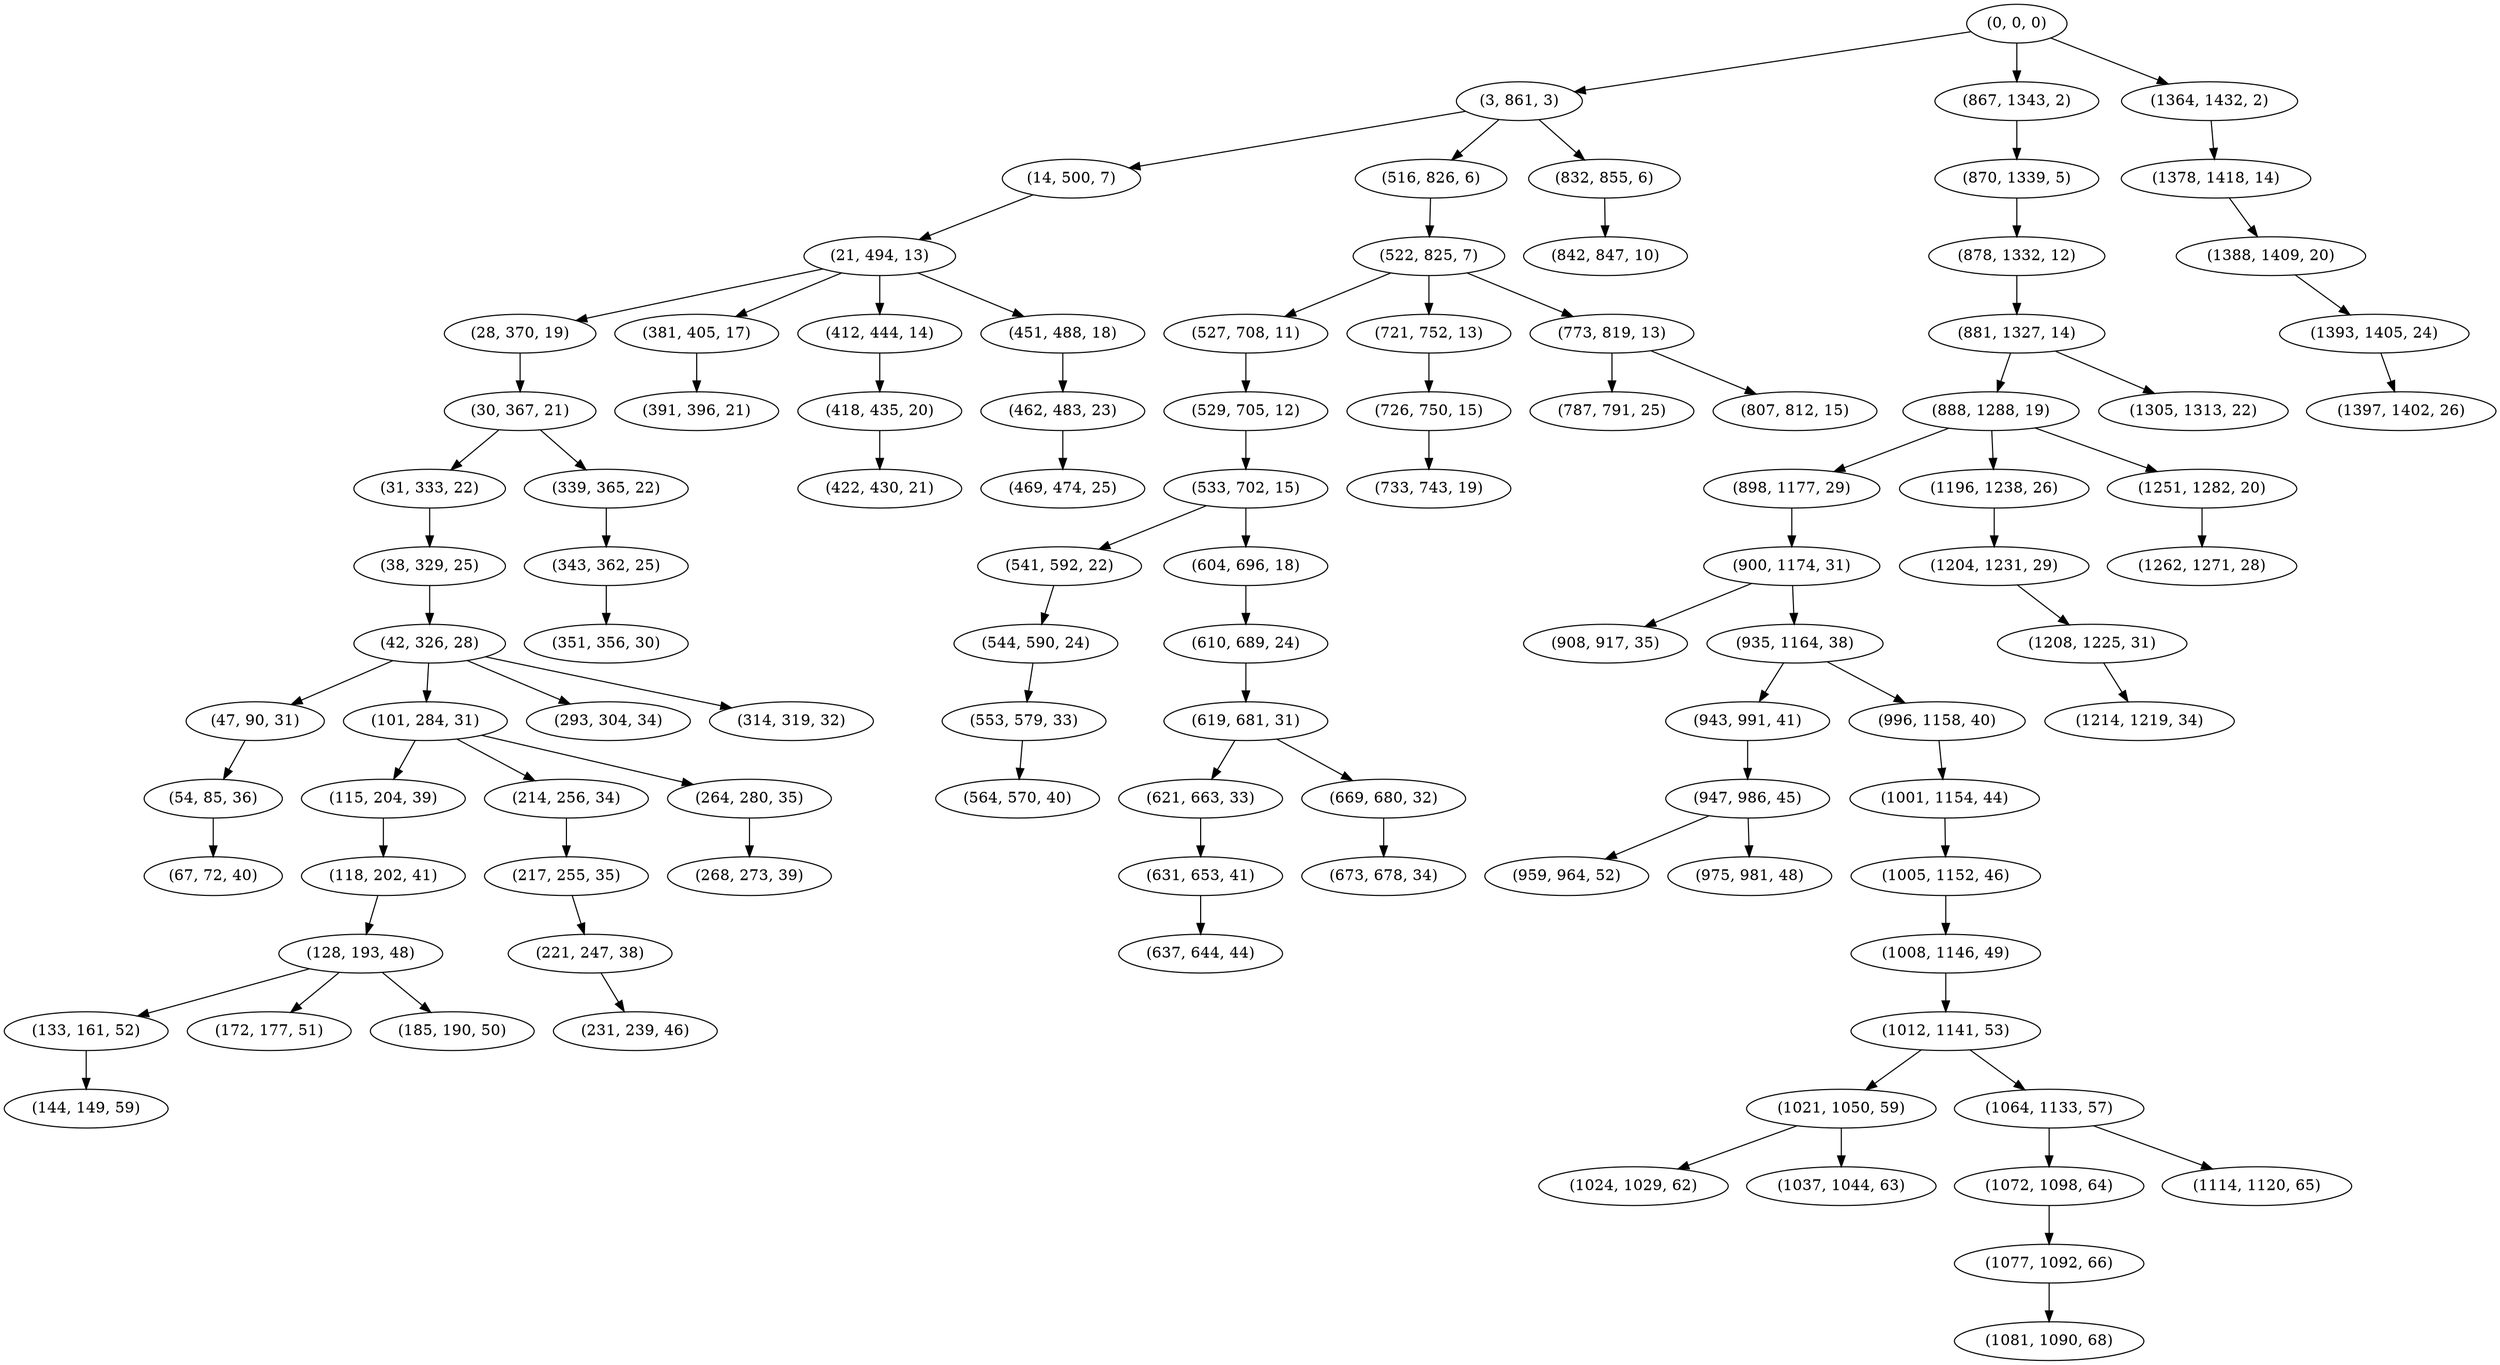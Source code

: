 digraph tree {
    "(0, 0, 0)";
    "(3, 861, 3)";
    "(14, 500, 7)";
    "(21, 494, 13)";
    "(28, 370, 19)";
    "(30, 367, 21)";
    "(31, 333, 22)";
    "(38, 329, 25)";
    "(42, 326, 28)";
    "(47, 90, 31)";
    "(54, 85, 36)";
    "(67, 72, 40)";
    "(101, 284, 31)";
    "(115, 204, 39)";
    "(118, 202, 41)";
    "(128, 193, 48)";
    "(133, 161, 52)";
    "(144, 149, 59)";
    "(172, 177, 51)";
    "(185, 190, 50)";
    "(214, 256, 34)";
    "(217, 255, 35)";
    "(221, 247, 38)";
    "(231, 239, 46)";
    "(264, 280, 35)";
    "(268, 273, 39)";
    "(293, 304, 34)";
    "(314, 319, 32)";
    "(339, 365, 22)";
    "(343, 362, 25)";
    "(351, 356, 30)";
    "(381, 405, 17)";
    "(391, 396, 21)";
    "(412, 444, 14)";
    "(418, 435, 20)";
    "(422, 430, 21)";
    "(451, 488, 18)";
    "(462, 483, 23)";
    "(469, 474, 25)";
    "(516, 826, 6)";
    "(522, 825, 7)";
    "(527, 708, 11)";
    "(529, 705, 12)";
    "(533, 702, 15)";
    "(541, 592, 22)";
    "(544, 590, 24)";
    "(553, 579, 33)";
    "(564, 570, 40)";
    "(604, 696, 18)";
    "(610, 689, 24)";
    "(619, 681, 31)";
    "(621, 663, 33)";
    "(631, 653, 41)";
    "(637, 644, 44)";
    "(669, 680, 32)";
    "(673, 678, 34)";
    "(721, 752, 13)";
    "(726, 750, 15)";
    "(733, 743, 19)";
    "(773, 819, 13)";
    "(787, 791, 25)";
    "(807, 812, 15)";
    "(832, 855, 6)";
    "(842, 847, 10)";
    "(867, 1343, 2)";
    "(870, 1339, 5)";
    "(878, 1332, 12)";
    "(881, 1327, 14)";
    "(888, 1288, 19)";
    "(898, 1177, 29)";
    "(900, 1174, 31)";
    "(908, 917, 35)";
    "(935, 1164, 38)";
    "(943, 991, 41)";
    "(947, 986, 45)";
    "(959, 964, 52)";
    "(975, 981, 48)";
    "(996, 1158, 40)";
    "(1001, 1154, 44)";
    "(1005, 1152, 46)";
    "(1008, 1146, 49)";
    "(1012, 1141, 53)";
    "(1021, 1050, 59)";
    "(1024, 1029, 62)";
    "(1037, 1044, 63)";
    "(1064, 1133, 57)";
    "(1072, 1098, 64)";
    "(1077, 1092, 66)";
    "(1081, 1090, 68)";
    "(1114, 1120, 65)";
    "(1196, 1238, 26)";
    "(1204, 1231, 29)";
    "(1208, 1225, 31)";
    "(1214, 1219, 34)";
    "(1251, 1282, 20)";
    "(1262, 1271, 28)";
    "(1305, 1313, 22)";
    "(1364, 1432, 2)";
    "(1378, 1418, 14)";
    "(1388, 1409, 20)";
    "(1393, 1405, 24)";
    "(1397, 1402, 26)";
    "(0, 0, 0)" -> "(3, 861, 3)";
    "(0, 0, 0)" -> "(867, 1343, 2)";
    "(0, 0, 0)" -> "(1364, 1432, 2)";
    "(3, 861, 3)" -> "(14, 500, 7)";
    "(3, 861, 3)" -> "(516, 826, 6)";
    "(3, 861, 3)" -> "(832, 855, 6)";
    "(14, 500, 7)" -> "(21, 494, 13)";
    "(21, 494, 13)" -> "(28, 370, 19)";
    "(21, 494, 13)" -> "(381, 405, 17)";
    "(21, 494, 13)" -> "(412, 444, 14)";
    "(21, 494, 13)" -> "(451, 488, 18)";
    "(28, 370, 19)" -> "(30, 367, 21)";
    "(30, 367, 21)" -> "(31, 333, 22)";
    "(30, 367, 21)" -> "(339, 365, 22)";
    "(31, 333, 22)" -> "(38, 329, 25)";
    "(38, 329, 25)" -> "(42, 326, 28)";
    "(42, 326, 28)" -> "(47, 90, 31)";
    "(42, 326, 28)" -> "(101, 284, 31)";
    "(42, 326, 28)" -> "(293, 304, 34)";
    "(42, 326, 28)" -> "(314, 319, 32)";
    "(47, 90, 31)" -> "(54, 85, 36)";
    "(54, 85, 36)" -> "(67, 72, 40)";
    "(101, 284, 31)" -> "(115, 204, 39)";
    "(101, 284, 31)" -> "(214, 256, 34)";
    "(101, 284, 31)" -> "(264, 280, 35)";
    "(115, 204, 39)" -> "(118, 202, 41)";
    "(118, 202, 41)" -> "(128, 193, 48)";
    "(128, 193, 48)" -> "(133, 161, 52)";
    "(128, 193, 48)" -> "(172, 177, 51)";
    "(128, 193, 48)" -> "(185, 190, 50)";
    "(133, 161, 52)" -> "(144, 149, 59)";
    "(214, 256, 34)" -> "(217, 255, 35)";
    "(217, 255, 35)" -> "(221, 247, 38)";
    "(221, 247, 38)" -> "(231, 239, 46)";
    "(264, 280, 35)" -> "(268, 273, 39)";
    "(339, 365, 22)" -> "(343, 362, 25)";
    "(343, 362, 25)" -> "(351, 356, 30)";
    "(381, 405, 17)" -> "(391, 396, 21)";
    "(412, 444, 14)" -> "(418, 435, 20)";
    "(418, 435, 20)" -> "(422, 430, 21)";
    "(451, 488, 18)" -> "(462, 483, 23)";
    "(462, 483, 23)" -> "(469, 474, 25)";
    "(516, 826, 6)" -> "(522, 825, 7)";
    "(522, 825, 7)" -> "(527, 708, 11)";
    "(522, 825, 7)" -> "(721, 752, 13)";
    "(522, 825, 7)" -> "(773, 819, 13)";
    "(527, 708, 11)" -> "(529, 705, 12)";
    "(529, 705, 12)" -> "(533, 702, 15)";
    "(533, 702, 15)" -> "(541, 592, 22)";
    "(533, 702, 15)" -> "(604, 696, 18)";
    "(541, 592, 22)" -> "(544, 590, 24)";
    "(544, 590, 24)" -> "(553, 579, 33)";
    "(553, 579, 33)" -> "(564, 570, 40)";
    "(604, 696, 18)" -> "(610, 689, 24)";
    "(610, 689, 24)" -> "(619, 681, 31)";
    "(619, 681, 31)" -> "(621, 663, 33)";
    "(619, 681, 31)" -> "(669, 680, 32)";
    "(621, 663, 33)" -> "(631, 653, 41)";
    "(631, 653, 41)" -> "(637, 644, 44)";
    "(669, 680, 32)" -> "(673, 678, 34)";
    "(721, 752, 13)" -> "(726, 750, 15)";
    "(726, 750, 15)" -> "(733, 743, 19)";
    "(773, 819, 13)" -> "(787, 791, 25)";
    "(773, 819, 13)" -> "(807, 812, 15)";
    "(832, 855, 6)" -> "(842, 847, 10)";
    "(867, 1343, 2)" -> "(870, 1339, 5)";
    "(870, 1339, 5)" -> "(878, 1332, 12)";
    "(878, 1332, 12)" -> "(881, 1327, 14)";
    "(881, 1327, 14)" -> "(888, 1288, 19)";
    "(881, 1327, 14)" -> "(1305, 1313, 22)";
    "(888, 1288, 19)" -> "(898, 1177, 29)";
    "(888, 1288, 19)" -> "(1196, 1238, 26)";
    "(888, 1288, 19)" -> "(1251, 1282, 20)";
    "(898, 1177, 29)" -> "(900, 1174, 31)";
    "(900, 1174, 31)" -> "(908, 917, 35)";
    "(900, 1174, 31)" -> "(935, 1164, 38)";
    "(935, 1164, 38)" -> "(943, 991, 41)";
    "(935, 1164, 38)" -> "(996, 1158, 40)";
    "(943, 991, 41)" -> "(947, 986, 45)";
    "(947, 986, 45)" -> "(959, 964, 52)";
    "(947, 986, 45)" -> "(975, 981, 48)";
    "(996, 1158, 40)" -> "(1001, 1154, 44)";
    "(1001, 1154, 44)" -> "(1005, 1152, 46)";
    "(1005, 1152, 46)" -> "(1008, 1146, 49)";
    "(1008, 1146, 49)" -> "(1012, 1141, 53)";
    "(1012, 1141, 53)" -> "(1021, 1050, 59)";
    "(1012, 1141, 53)" -> "(1064, 1133, 57)";
    "(1021, 1050, 59)" -> "(1024, 1029, 62)";
    "(1021, 1050, 59)" -> "(1037, 1044, 63)";
    "(1064, 1133, 57)" -> "(1072, 1098, 64)";
    "(1064, 1133, 57)" -> "(1114, 1120, 65)";
    "(1072, 1098, 64)" -> "(1077, 1092, 66)";
    "(1077, 1092, 66)" -> "(1081, 1090, 68)";
    "(1196, 1238, 26)" -> "(1204, 1231, 29)";
    "(1204, 1231, 29)" -> "(1208, 1225, 31)";
    "(1208, 1225, 31)" -> "(1214, 1219, 34)";
    "(1251, 1282, 20)" -> "(1262, 1271, 28)";
    "(1364, 1432, 2)" -> "(1378, 1418, 14)";
    "(1378, 1418, 14)" -> "(1388, 1409, 20)";
    "(1388, 1409, 20)" -> "(1393, 1405, 24)";
    "(1393, 1405, 24)" -> "(1397, 1402, 26)";
}
